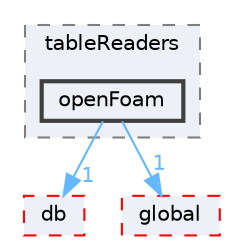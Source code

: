 digraph "src/OpenFOAM/interpolations/interpolationTable/tableReaders/openFoam"
{
 // LATEX_PDF_SIZE
  bgcolor="transparent";
  edge [fontname=Helvetica,fontsize=10,labelfontname=Helvetica,labelfontsize=10];
  node [fontname=Helvetica,fontsize=10,shape=box,height=0.2,width=0.4];
  compound=true
  subgraph clusterdir_f6f39c37c2453dc98685617372493be5 {
    graph [ bgcolor="#edf0f7", pencolor="grey50", label="tableReaders", fontname=Helvetica,fontsize=10 style="filled,dashed", URL="dir_f6f39c37c2453dc98685617372493be5.html",tooltip=""]
  dir_6313558c27f915f7497766c22630afc3 [label="openFoam", fillcolor="#edf0f7", color="grey25", style="filled,bold", URL="dir_6313558c27f915f7497766c22630afc3.html",tooltip=""];
  }
  dir_63c634f7a7cfd679ac26c67fb30fc32f [label="db", fillcolor="#edf0f7", color="red", style="filled,dashed", URL="dir_63c634f7a7cfd679ac26c67fb30fc32f.html",tooltip=""];
  dir_8583492183f4d27c76555f8f333dd07b [label="global", fillcolor="#edf0f7", color="red", style="filled,dashed", URL="dir_8583492183f4d27c76555f8f333dd07b.html",tooltip=""];
  dir_6313558c27f915f7497766c22630afc3->dir_63c634f7a7cfd679ac26c67fb30fc32f [headlabel="1", labeldistance=1.5 headhref="dir_002696_000817.html" href="dir_002696_000817.html" color="steelblue1" fontcolor="steelblue1"];
  dir_6313558c27f915f7497766c22630afc3->dir_8583492183f4d27c76555f8f333dd07b [headlabel="1", labeldistance=1.5 headhref="dir_002696_001645.html" href="dir_002696_001645.html" color="steelblue1" fontcolor="steelblue1"];
}
